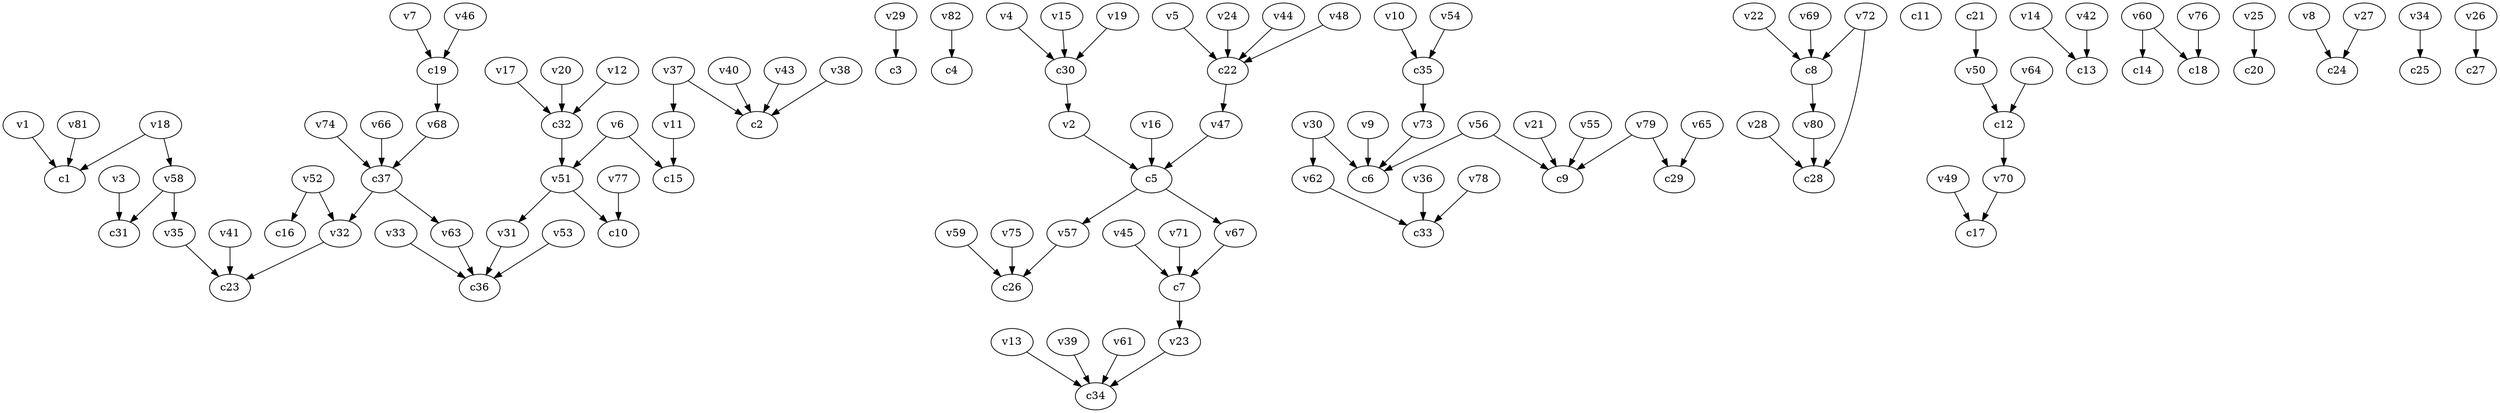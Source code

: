 strict digraph  {
c1;
c2;
c3;
c4;
c5;
c6;
c7;
c8;
c9;
c10;
c11;
c12;
c13;
c14;
c15;
c16;
c17;
c18;
c19;
c20;
c21;
c22;
c23;
c24;
c25;
c26;
c27;
c28;
c29;
c30;
c31;
c32;
c33;
c34;
c35;
c36;
c37;
v1;
v2;
v3;
v4;
v5;
v6;
v7;
v8;
v9;
v10;
v11;
v12;
v13;
v14;
v15;
v16;
v17;
v18;
v19;
v20;
v21;
v22;
v23;
v24;
v25;
v26;
v27;
v28;
v29;
v30;
v31;
v32;
v33;
v34;
v35;
v36;
v37;
v38;
v39;
v40;
v41;
v42;
v43;
v44;
v45;
v46;
v47;
v48;
v49;
v50;
v51;
v52;
v53;
v54;
v55;
v56;
v57;
v58;
v59;
v60;
v61;
v62;
v63;
v64;
v65;
v66;
v67;
v68;
v69;
v70;
v71;
v72;
v73;
v74;
v75;
v76;
v77;
v78;
v79;
v80;
v81;
v82;
c5 -> v57  [weight=1];
c5 -> v67  [weight=1];
c7 -> v23  [weight=1];
c8 -> v80  [weight=1];
c12 -> v70  [weight=1];
c19 -> v68  [weight=1];
c21 -> v50  [weight=1];
c22 -> v47  [weight=1];
c30 -> v2  [weight=1];
c32 -> v51  [weight=1];
c35 -> v73  [weight=1];
c37 -> v32  [weight=1];
c37 -> v63  [weight=1];
v1 -> c1  [weight=1];
v2 -> c5  [weight=1];
v3 -> c31  [weight=1];
v4 -> c30  [weight=1];
v5 -> c22  [weight=1];
v6 -> c15  [weight=1];
v6 -> v51  [weight=1];
v7 -> c19  [weight=1];
v8 -> c24  [weight=1];
v9 -> c6  [weight=1];
v10 -> c35  [weight=1];
v11 -> c15  [weight=1];
v12 -> c32  [weight=1];
v13 -> c34  [weight=1];
v14 -> c13  [weight=1];
v15 -> c30  [weight=1];
v16 -> c5  [weight=1];
v17 -> c32  [weight=1];
v18 -> c1  [weight=1];
v18 -> v58  [weight=1];
v19 -> c30  [weight=1];
v20 -> c32  [weight=1];
v21 -> c9  [weight=1];
v22 -> c8  [weight=1];
v23 -> c34  [weight=1];
v24 -> c22  [weight=1];
v25 -> c20  [weight=1];
v26 -> c27  [weight=1];
v27 -> c24  [weight=1];
v28 -> c28  [weight=1];
v29 -> c3  [weight=1];
v30 -> c6  [weight=1];
v30 -> v62  [weight=1];
v31 -> c36  [weight=1];
v32 -> c23  [weight=1];
v33 -> c36  [weight=1];
v34 -> c25  [weight=1];
v35 -> c23  [weight=1];
v36 -> c33  [weight=1];
v37 -> c2  [weight=1];
v37 -> v11  [weight=1];
v38 -> c2  [weight=1];
v39 -> c34  [weight=1];
v40 -> c2  [weight=1];
v41 -> c23  [weight=1];
v42 -> c13  [weight=1];
v43 -> c2  [weight=1];
v44 -> c22  [weight=1];
v45 -> c7  [weight=1];
v46 -> c19  [weight=1];
v47 -> c5  [weight=1];
v48 -> c22  [weight=1];
v49 -> c17  [weight=1];
v50 -> c12  [weight=1];
v51 -> c10  [weight=1];
v51 -> v31  [weight=1];
v52 -> c16  [weight=1];
v52 -> v32  [weight=1];
v53 -> c36  [weight=1];
v54 -> c35  [weight=1];
v55 -> c9  [weight=1];
v56 -> c6  [weight=1];
v56 -> c9  [weight=1];
v57 -> c26  [weight=1];
v58 -> c31  [weight=1];
v58 -> v35  [weight=1];
v59 -> c26  [weight=1];
v60 -> c14  [weight=1];
v60 -> c18  [weight=1];
v61 -> c34  [weight=1];
v62 -> c33  [weight=1];
v63 -> c36  [weight=1];
v64 -> c12  [weight=1];
v65 -> c29  [weight=1];
v66 -> c37  [weight=1];
v67 -> c7  [weight=1];
v68 -> c37  [weight=1];
v69 -> c8  [weight=1];
v70 -> c17  [weight=1];
v71 -> c7  [weight=1];
v72 -> c28  [weight=1];
v72 -> c8  [weight=1];
v73 -> c6  [weight=1];
v74 -> c37  [weight=1];
v75 -> c26  [weight=1];
v76 -> c18  [weight=1];
v77 -> c10  [weight=1];
v78 -> c33  [weight=1];
v79 -> c29  [weight=1];
v79 -> c9  [weight=1];
v80 -> c28  [weight=1];
v81 -> c1  [weight=1];
v82 -> c4  [weight=1];
}
